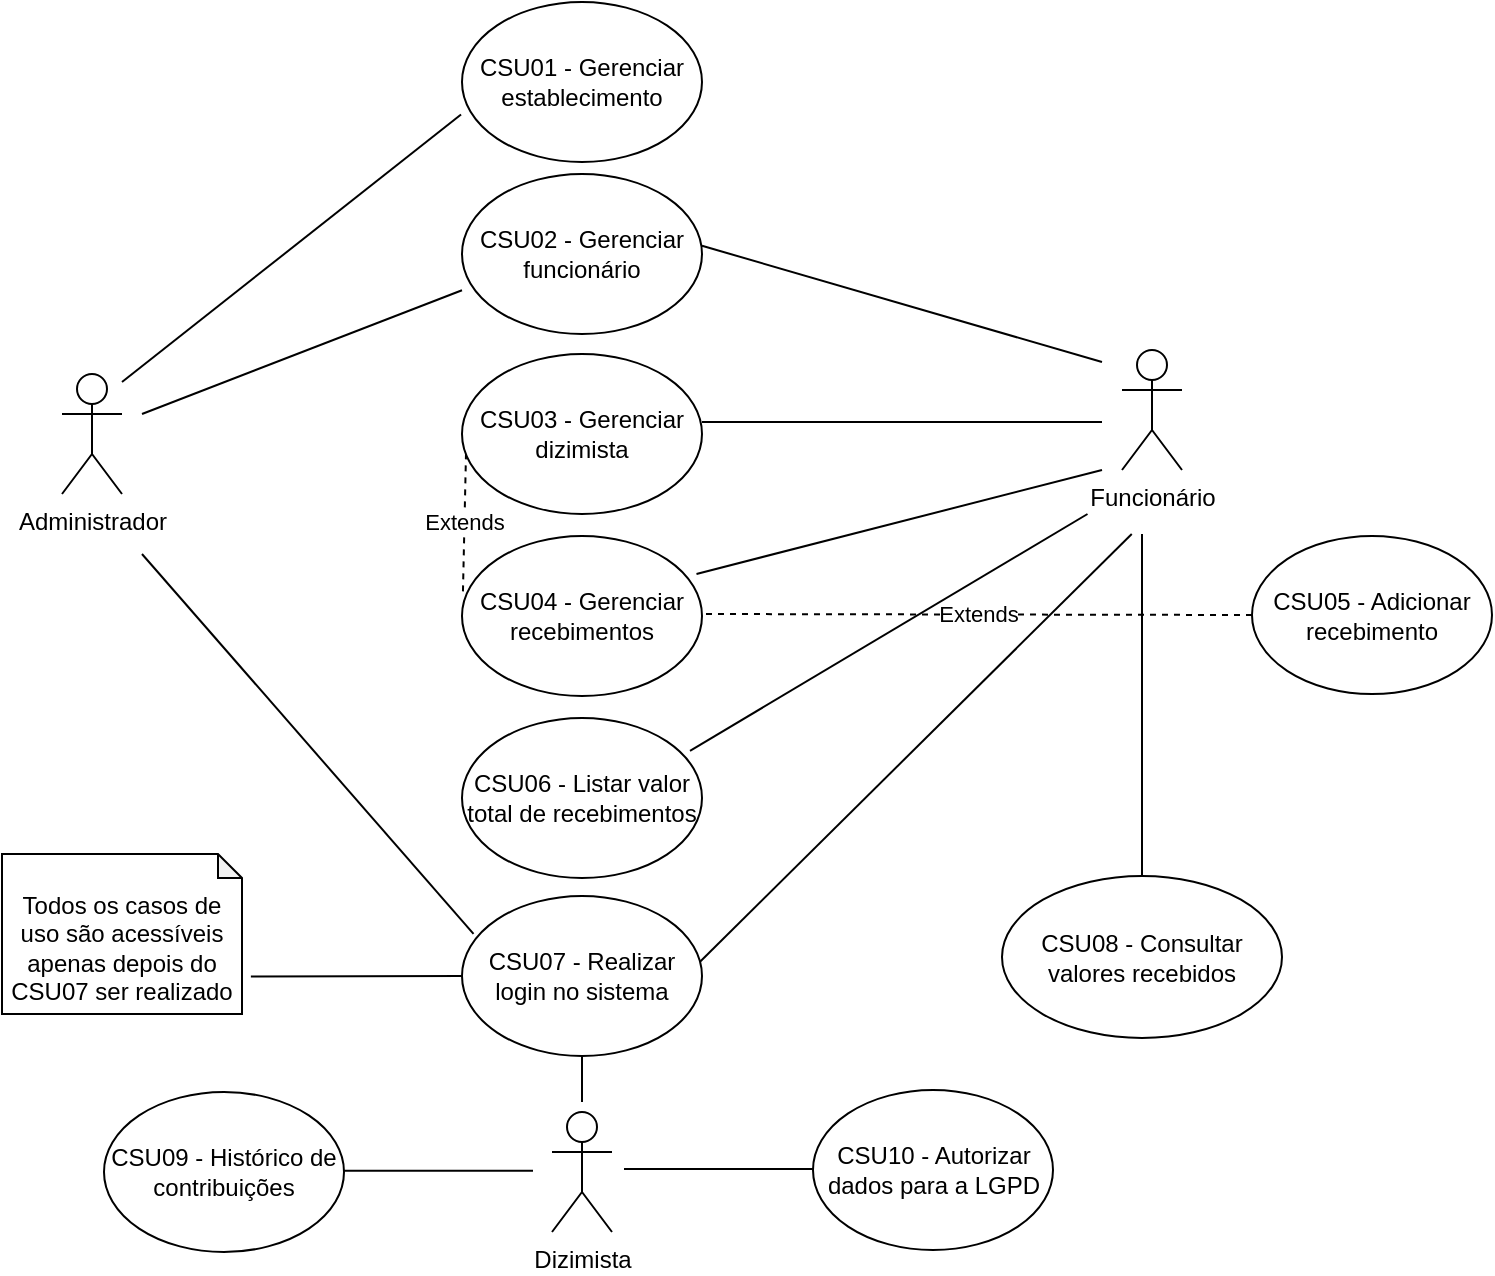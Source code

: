 <mxfile version="20.3.6" type="device"><diagram id="Lf48LUMKYDf1P3awknz8" name="Página-1"><mxGraphModel dx="907" dy="493" grid="1" gridSize="10" guides="1" tooltips="1" connect="1" arrows="1" fold="1" page="1" pageScale="1" pageWidth="827" pageHeight="1169" math="0" shadow="0"><root><mxCell id="0"/><mxCell id="1" parent="0"/><mxCell id="jvl6gCgNhVCCXmblHTdo-1" value="Administrador" style="shape=umlActor;verticalLabelPosition=bottom;verticalAlign=top;html=1;outlineConnect=0;" parent="1" vertex="1"><mxGeometry x="40" y="206" width="30" height="60" as="geometry"/></mxCell><mxCell id="jvl6gCgNhVCCXmblHTdo-2" value="Funcionário" style="shape=umlActor;verticalLabelPosition=bottom;verticalAlign=top;html=1;outlineConnect=0;" parent="1" vertex="1"><mxGeometry x="570" y="194" width="30" height="60" as="geometry"/></mxCell><mxCell id="jvl6gCgNhVCCXmblHTdo-3" value="CSU01 - Gerenciar establecimento" style="ellipse;whiteSpace=wrap;html=1;" parent="1" vertex="1"><mxGeometry x="240" y="20" width="120" height="80" as="geometry"/></mxCell><mxCell id="jvl6gCgNhVCCXmblHTdo-4" value="CSU02 - Gerenciar funcionário" style="ellipse;whiteSpace=wrap;html=1;" parent="1" vertex="1"><mxGeometry x="240" y="106" width="120" height="80" as="geometry"/></mxCell><mxCell id="jvl6gCgNhVCCXmblHTdo-5" value="CSU03 - Gerenciar dizimista" style="ellipse;whiteSpace=wrap;html=1;" parent="1" vertex="1"><mxGeometry x="240" y="196" width="120" height="80" as="geometry"/></mxCell><mxCell id="jvl6gCgNhVCCXmblHTdo-7" value="CSU04 - Gerenciar recebimentos" style="ellipse;whiteSpace=wrap;html=1;" parent="1" vertex="1"><mxGeometry x="240" y="287" width="120" height="80" as="geometry"/></mxCell><mxCell id="jvl6gCgNhVCCXmblHTdo-8" value="CSU06 - Listar valor total de recebimentos" style="ellipse;whiteSpace=wrap;html=1;" parent="1" vertex="1"><mxGeometry x="240" y="378" width="120" height="80" as="geometry"/></mxCell><mxCell id="jvl6gCgNhVCCXmblHTdo-9" value="CSU07 - Realizar login no sistema" style="ellipse;whiteSpace=wrap;html=1;" parent="1" vertex="1"><mxGeometry x="240" y="467" width="120" height="80" as="geometry"/></mxCell><mxCell id="jvl6gCgNhVCCXmblHTdo-10" value="CSU05 - Adicionar recebimento" style="ellipse;whiteSpace=wrap;html=1;" parent="1" vertex="1"><mxGeometry x="635" y="287" width="120" height="79" as="geometry"/></mxCell><mxCell id="jvl6gCgNhVCCXmblHTdo-23" value="CSU08 - Consultar valores recebidos" style="ellipse;whiteSpace=wrap;html=1;" parent="1" vertex="1"><mxGeometry x="510" y="457" width="140" height="81" as="geometry"/></mxCell><mxCell id="jvl6gCgNhVCCXmblHTdo-31" value="Dizimista" style="shape=umlActor;verticalLabelPosition=bottom;verticalAlign=top;html=1;outlineConnect=0;" parent="1" vertex="1"><mxGeometry x="285" y="575" width="30" height="60" as="geometry"/></mxCell><mxCell id="jvl6gCgNhVCCXmblHTdo-32" value="&lt;div&gt;CSU09 - Histórico de contribuições&lt;br&gt;&lt;/div&gt;" style="ellipse;whiteSpace=wrap;html=1;" parent="1" vertex="1"><mxGeometry x="61" y="565" width="120" height="80" as="geometry"/></mxCell><mxCell id="mqNoopMg0tCn6la14KGJ-3" value="" style="endArrow=none;html=1;rounded=0;entryX=0;entryY=0.5;entryDx=0;entryDy=0;exitX=1.037;exitY=0.766;exitDx=0;exitDy=0;exitPerimeter=0;" parent="1" target="jvl6gCgNhVCCXmblHTdo-9" edge="1" source="mqNoopMg0tCn6la14KGJ-4"><mxGeometry width="50" height="50" relative="1" as="geometry"><mxPoint x="130" y="522" as="sourcePoint"/><mxPoint x="180" y="472" as="targetPoint"/></mxGeometry></mxCell><mxCell id="mqNoopMg0tCn6la14KGJ-4" value="&lt;div&gt;&lt;br&gt;&lt;/div&gt;&lt;div&gt;Todos os casos de uso são &lt;span class=&quot;ILfuVd&quot; lang=&quot;pt&quot;&gt;acessíveis&lt;/span&gt; apenas depois do CSU07 ser realizado&lt;/div&gt;" style="shape=note;whiteSpace=wrap;html=1;backgroundOutline=1;darkOpacity=0.05;size=12;" parent="1" vertex="1"><mxGeometry x="10" y="446" width="120" height="80" as="geometry"/></mxCell><mxCell id="1Hnh4aZjPNgfgDDNUKTo-4" value="&lt;div&gt;CSU10 - Autorizar dados para a LGPD&lt;br&gt;&lt;/div&gt;" style="ellipse;whiteSpace=wrap;html=1;" parent="1" vertex="1"><mxGeometry x="415.5" y="564" width="120" height="80" as="geometry"/></mxCell><mxCell id="QjVdBh-vFaJzjj4OKxGS-3" value="&lt;div&gt;Extends&lt;/div&gt;" style="endArrow=none;dashed=1;html=1;rounded=0;exitX=0.004;exitY=0.346;exitDx=0;exitDy=0;exitPerimeter=0;" edge="1" parent="1" source="jvl6gCgNhVCCXmblHTdo-7"><mxGeometry width="50" height="50" relative="1" as="geometry"><mxPoint x="242" y="326" as="sourcePoint"/><mxPoint x="242" y="246" as="targetPoint"/><Array as="points"/></mxGeometry></mxCell><mxCell id="QjVdBh-vFaJzjj4OKxGS-4" value="&lt;div&gt;Extends&lt;/div&gt;" style="endArrow=none;dashed=1;html=1;rounded=0;exitX=0;exitY=0.5;exitDx=0;exitDy=0;" edge="1" parent="1" source="jvl6gCgNhVCCXmblHTdo-10"><mxGeometry width="50" height="50" relative="1" as="geometry"><mxPoint x="358.48" y="394.68" as="sourcePoint"/><mxPoint x="360" y="326" as="targetPoint"/><Array as="points"/></mxGeometry></mxCell><mxCell id="QjVdBh-vFaJzjj4OKxGS-5" value="" style="endArrow=none;html=1;rounded=0;exitX=0.5;exitY=0;exitDx=0;exitDy=0;" edge="1" parent="1" source="jvl6gCgNhVCCXmblHTdo-23"><mxGeometry width="50" height="50" relative="1" as="geometry"><mxPoint x="580" y="481" as="sourcePoint"/><mxPoint x="580" y="286" as="targetPoint"/></mxGeometry></mxCell><mxCell id="QjVdBh-vFaJzjj4OKxGS-6" value="" style="endArrow=none;html=1;rounded=0;" edge="1" parent="1"><mxGeometry width="50" height="50" relative="1" as="geometry"><mxPoint x="321" y="603.47" as="sourcePoint"/><mxPoint x="415.5" y="603.47" as="targetPoint"/></mxGeometry></mxCell><mxCell id="QjVdBh-vFaJzjj4OKxGS-10" value="" style="endArrow=none;html=1;rounded=0;" edge="1" parent="1"><mxGeometry width="50" height="50" relative="1" as="geometry"><mxPoint x="181" y="604.38" as="sourcePoint"/><mxPoint x="275.5" y="604.38" as="targetPoint"/></mxGeometry></mxCell><mxCell id="QjVdBh-vFaJzjj4OKxGS-11" value="" style="endArrow=none;html=1;rounded=0;entryX=0.5;entryY=1;entryDx=0;entryDy=0;" edge="1" parent="1" target="jvl6gCgNhVCCXmblHTdo-9"><mxGeometry width="50" height="50" relative="1" as="geometry"><mxPoint x="300" y="570" as="sourcePoint"/><mxPoint x="394.5" y="595" as="targetPoint"/></mxGeometry></mxCell><mxCell id="QjVdBh-vFaJzjj4OKxGS-12" value="" style="endArrow=none;html=1;rounded=0;exitX=0.048;exitY=0.237;exitDx=0;exitDy=0;exitPerimeter=0;" edge="1" parent="1" source="jvl6gCgNhVCCXmblHTdo-9"><mxGeometry width="50" height="50" relative="1" as="geometry"><mxPoint x="45" y="337" as="sourcePoint"/><mxPoint x="80" y="296" as="targetPoint"/></mxGeometry></mxCell><mxCell id="QjVdBh-vFaJzjj4OKxGS-13" value="" style="endArrow=none;html=1;rounded=0;entryX=-0.004;entryY=0.703;entryDx=0;entryDy=0;entryPerimeter=0;" edge="1" parent="1" target="jvl6gCgNhVCCXmblHTdo-3"><mxGeometry width="50" height="50" relative="1" as="geometry"><mxPoint x="70" y="210" as="sourcePoint"/><mxPoint x="120" y="160" as="targetPoint"/></mxGeometry></mxCell><mxCell id="QjVdBh-vFaJzjj4OKxGS-15" value="" style="endArrow=none;html=1;rounded=0;entryX=-0.004;entryY=0.703;entryDx=0;entryDy=0;entryPerimeter=0;" edge="1" parent="1"><mxGeometry width="50" height="50" relative="1" as="geometry"><mxPoint x="80" y="226" as="sourcePoint"/><mxPoint x="240.0" y="164.12" as="targetPoint"/></mxGeometry></mxCell><mxCell id="QjVdBh-vFaJzjj4OKxGS-17" value="" style="endArrow=none;html=1;rounded=0;" edge="1" parent="1"><mxGeometry width="50" height="50" relative="1" as="geometry"><mxPoint x="360" y="141.88" as="sourcePoint"/><mxPoint x="560" y="200" as="targetPoint"/></mxGeometry></mxCell><mxCell id="QjVdBh-vFaJzjj4OKxGS-18" value="" style="endArrow=none;html=1;rounded=0;" edge="1" parent="1"><mxGeometry width="50" height="50" relative="1" as="geometry"><mxPoint x="360" y="230" as="sourcePoint"/><mxPoint x="560" y="230" as="targetPoint"/></mxGeometry></mxCell><mxCell id="QjVdBh-vFaJzjj4OKxGS-19" value="" style="endArrow=none;html=1;rounded=0;exitX=0.977;exitY=0.237;exitDx=0;exitDy=0;exitPerimeter=0;" edge="1" parent="1" source="jvl6gCgNhVCCXmblHTdo-7"><mxGeometry width="50" height="50" relative="1" as="geometry"><mxPoint x="360" y="254.0" as="sourcePoint"/><mxPoint x="560" y="254.0" as="targetPoint"/></mxGeometry></mxCell><mxCell id="QjVdBh-vFaJzjj4OKxGS-20" value="" style="endArrow=none;html=1;rounded=0;exitX=0.95;exitY=0.205;exitDx=0;exitDy=0;exitPerimeter=0;" edge="1" parent="1" source="jvl6gCgNhVCCXmblHTdo-8"><mxGeometry width="50" height="50" relative="1" as="geometry"><mxPoint x="350.0" y="327.96" as="sourcePoint"/><mxPoint x="552.76" y="276.0" as="targetPoint"/></mxGeometry></mxCell><mxCell id="QjVdBh-vFaJzjj4OKxGS-21" value="" style="endArrow=none;html=1;rounded=0;exitX=0.994;exitY=0.408;exitDx=0;exitDy=0;exitPerimeter=0;" edge="1" parent="1" source="jvl6gCgNhVCCXmblHTdo-9"><mxGeometry width="50" height="50" relative="1" as="geometry"><mxPoint x="376.12" y="404.4" as="sourcePoint"/><mxPoint x="574.88" y="286.0" as="targetPoint"/></mxGeometry></mxCell></root></mxGraphModel></diagram></mxfile>
